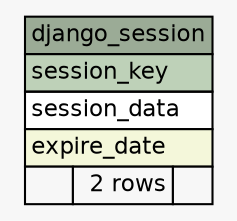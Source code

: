 // dot 2.26.3 on Linux 3.11.0-12-generic
// SchemaSpy rev 590
digraph "django_session" {
  graph [
    rankdir="RL"
    bgcolor="#f7f7f7"
    nodesep="0.18"
    ranksep="0.46"
    fontname="Helvetica"
    fontsize="11"
  ];
  node [
    fontname="Helvetica"
    fontsize="11"
    shape="plaintext"
  ];
  edge [
    arrowsize="0.8"
  ];
  "django_session" [
    label=<
    <TABLE BORDER="0" CELLBORDER="1" CELLSPACING="0" BGCOLOR="#ffffff">
      <TR><TD COLSPAN="3" BGCOLOR="#9bab96" ALIGN="CENTER">django_session</TD></TR>
      <TR><TD PORT="session_key" COLSPAN="3" BGCOLOR="#bed1b8" ALIGN="LEFT">session_key</TD></TR>
      <TR><TD PORT="session_data" COLSPAN="3" ALIGN="LEFT">session_data</TD></TR>
      <TR><TD PORT="expire_date" COLSPAN="3" BGCOLOR="#f4f7da" ALIGN="LEFT">expire_date</TD></TR>
      <TR><TD ALIGN="LEFT" BGCOLOR="#f7f7f7">  </TD><TD ALIGN="RIGHT" BGCOLOR="#f7f7f7">2 rows</TD><TD ALIGN="RIGHT" BGCOLOR="#f7f7f7">  </TD></TR>
    </TABLE>>
    URL="tables/django_session.html"
    tooltip="django_session"
  ];
}
